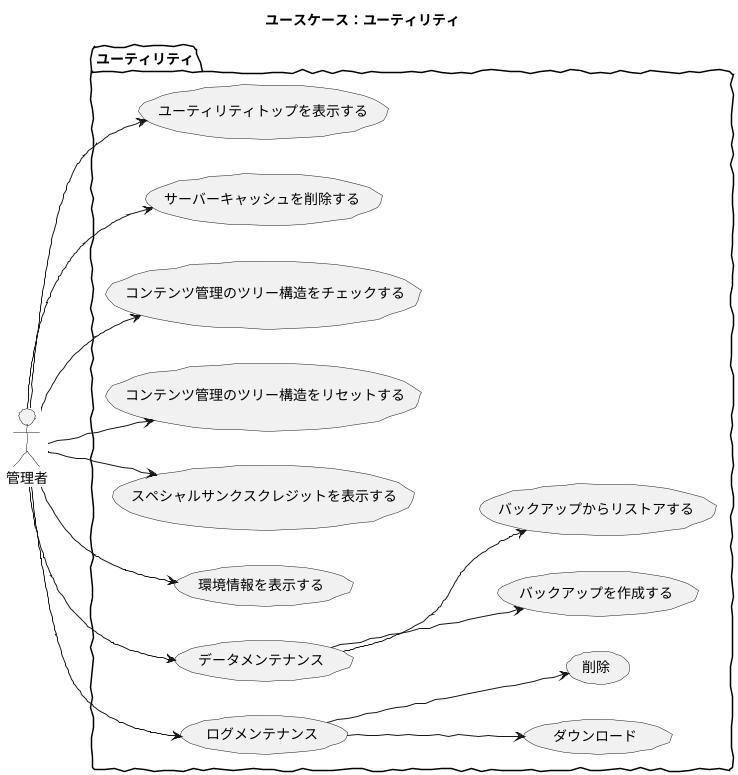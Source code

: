 @startuml
skinparam handwritten true
skinparam backgroundColor white

title ユースケース：ユーティリティ

actor 管理者

package ユーティリティ {
	left to right direction
	管理者 --> (ユーティリティトップを表示する)
	管理者 --> (サーバーキャッシュを削除する)
	管理者 --> (コンテンツ管理のツリー構造をチェックする)
	管理者 --> (コンテンツ管理のツリー構造をリセットする)
	管理者 --> (スペシャルサンクスクレジットを表示する)
	管理者 --> (環境情報を表示する)
	管理者 --> (データメンテナンス)
	(データメンテナンス) --> (バックアップを作成する)
	(データメンテナンス) --> (バックアップからリストアする)
	管理者 --> (ログメンテナンス)
	(ログメンテナンス) --> (ダウンロード)
	(ログメンテナンス) --> (削除)
}

@enduml

